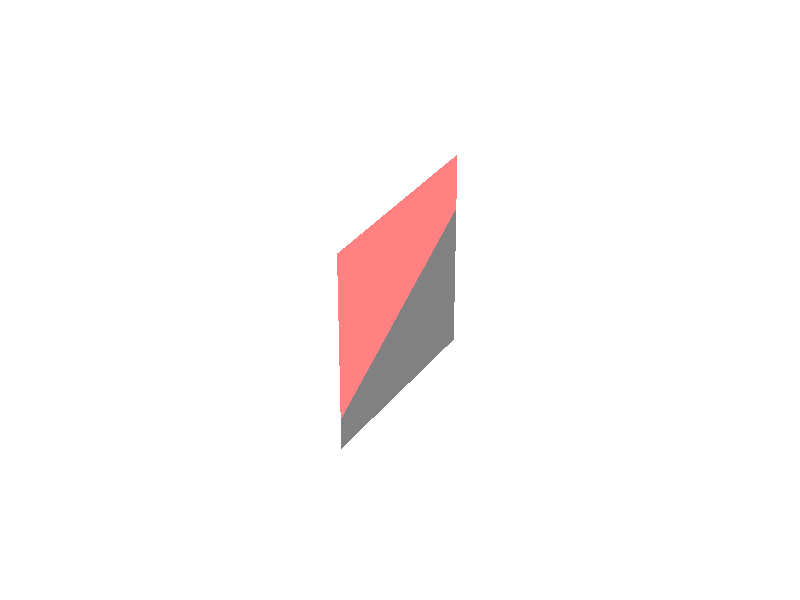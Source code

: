 #version 3.7;
#include "shapes.inc"
background {color rgb<1.000000,1.000000,1.000000>}
camera {
perspective
right x*image_width/image_height
location <3.962000, 4.827000, -5.270000>
look_at <0.500000, 0.500000, 0.500000>
angle 25.000000
sky <0.000000, 1.000000, 0.000000>
}
light_source { <3.962000, 4.827000, -5.270000> rgb<1.000000, 1.000000, 1.000000> shadowless}

global_settings { assumed_gamma 2.2 }
union {

mesh2 {
  vertex_vectors {
    66,
    <0.500000000000,0.993512693542,0.258542166125>,
    <0.500000000000,1.000000000000,0.263337261942>,
    <0.500000000000,1.000000000000,0.256285300219>,
    <0.500000000000,0.531946803488,0.000000000000>,
    <0.500000000000,0.514391669058,0.012710727643>,
    <0.500000000000,0.492965575381,0.000000000000>,
    <0.500000000000,0.277241309764,0.197462897332>,
    <0.500000000000,0.295411287651,0.000000000000>,
    <0.500000000000,0.000000000000,0.157485475663>,
    <0.500000000000,0.000000000000,0.030007283847>,
    <0.500000000000,0.182001533748,0.073384896591>,
    <0.500000000000,0.182001533748,0.000000000000>,
    <0.500000000000,0.269872589807,0.309954316636>,
    <0.500000000000,0.990152723132,0.273592724289>,
    <0.500000000000,0.570076419414,0.402627734945>,
    <0.500000000000,0.740956534951,0.576100734722>,
    <0.500000000000,0.492305036943,0.435621089366>,
    <0.500000000000,0.752702299335,0.000000000000>,
    <0.500000000000,0.487693108530,0.422987318595>,
    <0.500000000000,1.000000000000,0.269826845987>,
    <0.500000000000,0.789756878366,0.557885728192>,
    <0.500000000000,0.763237009044,0.588688445329>,
    <0.500000000000,0.804837595063,0.612191362534>,
    <0.500000000000,0.533993816886,0.018768840962>,
    <0.500000000000,0.483085168619,0.430412177122>,
    <0.500000000000,0.574083508664,0.000000000000>,
    <0.500000000000,0.097007194149,0.212291243335>,
    <0.500000000000,0.481446105841,0.429486162360>,
    <0.500000000000,0.000000000000,0.000000000000>,
    <0.500000000000,1.000000000000,0.556426496070>,
    <0.500000000000,1.000000000000,0.722451488261>,
    <0.500000000000,1.000000000000,0.000000000000>,
    <0.500000000000,0.825437330649,0.000000000000>,
    <0.500000000000,0.709329248792,0.987284370471>,
    <0.500000000000,0.708318751716,1.000000000000>,
    <0.500000000000,0.696507067735,1.000000000000>,
    <0.500000000000,0.631503805463,0.743613347434>,
    <0.500000000000,0.447650855774,1.000000000000>,
    <0.500000000000,0.644247442371,1.000000000000>,
    <0.500000000000,0.260621788962,0.938351310277>,
    <0.500000000000,0.246806333523,1.000000000000>,
    <0.500000000000,0.016701239224,0.675693683003>,
    <0.500000000000,0.011777238453,0.694897049440>,
    <0.500000000000,0.482700258186,0.433357445739>,
    <0.500000000000,0.475405506297,0.447695076793>,
    <0.500000000000,0.327224066342,1.000000000000>,
    <0.500000000000,0.000000000000,0.682056166364>,
    <0.500000000000,0.482470869620,0.430750590520>,
    <0.500000000000,1.000000000000,0.864433280693>,
    <0.500000000000,0.732974321245,0.977811306006>,
    <0.500000000000,0.000000000000,0.651158225800>,
    <0.500000000000,0.046648485648,0.624614700523>,
    <0.500000000000,0.007046606846,0.672529996266>,
    <0.500000000000,0.195723899617,1.000000000000>,
    <0.500000000000,0.000000000000,0.701874513795>,
    <0.500000000000,1.000000000000,1.000000000000>,
    <0.500000000000,0.732974321245,1.000000000000>,
    <0.500000000000,0.225707181871,0.358994273301>,
    <0.500000000000,0.000000000000,0.311140560956>,
    <0.500000000000,0.436841806195,0.454642650829>,
    <0.500000000000,0.480380315365,0.430805240936>,
    <0.500000000000,0.480840154516,0.431968372390>,
    <0.500000000000,0.482800934180,0.431270778901>,
    <0.500000000000,0.482111467164,0.431255895101>,
    <0.500000000000,0.699631439994,0.973629560985>,
    <0.500000000000,0.000000000000,1.000000000000> 
  }
  texture_list {
    99,
    texture{pigment{rgb<0.501960784314,0.501960784314,0.501960784314>} finish {ambient 0.600000 diffuse 0.600000 reflection 0.000000}}
    texture{pigment{rgb<0.501960784314,0.501960784314,0.501960784314>} finish {ambient 0.600000 diffuse 0.600000 reflection 0.000000}}
    texture{pigment{rgb<0.501960784314,0.501960784314,0.501960784314>} finish {ambient 0.600000 diffuse 0.600000 reflection 0.000000}}
    texture{pigment{rgb<0.501960784314,0.501960784314,0.501960784314>} finish {ambient 0.600000 diffuse 0.600000 reflection 0.000000}}
    texture{pigment{rgb<0.501960784314,0.501960784314,0.501960784314>} finish {ambient 0.600000 diffuse 0.600000 reflection 0.000000}}
    texture{pigment{rgb<0.501960784314,0.501960784314,0.501960784314>} finish {ambient 0.600000 diffuse 0.600000 reflection 0.000000}}
    texture{pigment{rgb<0.501960784314,0.501960784314,0.501960784314>} finish {ambient 0.600000 diffuse 0.600000 reflection 0.000000}}
    texture{pigment{rgb<0.501960784314,0.501960784314,0.501960784314>} finish {ambient 0.600000 diffuse 0.600000 reflection 0.000000}}
    texture{pigment{rgb<0.501960784314,0.501960784314,0.501960784314>} finish {ambient 0.600000 diffuse 0.600000 reflection 0.000000}}
    texture{pigment{rgb<0.501960784314,0.501960784314,0.501960784314>} finish {ambient 0.600000 diffuse 0.600000 reflection 0.000000}}
    texture{pigment{rgb<0.501960784314,0.501960784314,0.501960784314>} finish {ambient 0.600000 diffuse 0.600000 reflection 0.000000}}
    texture{pigment{rgb<0.501960784314,0.501960784314,0.501960784314>} finish {ambient 0.600000 diffuse 0.600000 reflection 0.000000}}
    texture{pigment{rgb<0.501960784314,0.501960784314,0.501960784314>} finish {ambient 0.600000 diffuse 0.600000 reflection 0.000000}}
    texture{pigment{rgb<0.501960784314,0.501960784314,0.501960784314>} finish {ambient 0.600000 diffuse 0.600000 reflection 0.000000}}
    texture{pigment{rgb<0.501960784314,0.501960784314,0.501960784314>} finish {ambient 0.600000 diffuse 0.600000 reflection 0.000000}}
    texture{pigment{rgb<0.501960784314,0.501960784314,0.501960784314>} finish {ambient 0.600000 diffuse 0.600000 reflection 0.000000}}
    texture{pigment{rgb<0.501960784314,0.501960784314,0.501960784314>} finish {ambient 0.600000 diffuse 0.600000 reflection 0.000000}}
    texture{pigment{rgb<0.501960784314,0.501960784314,0.501960784314>} finish {ambient 0.600000 diffuse 0.600000 reflection 0.000000}}
    texture{pigment{rgb<0.501960784314,0.501960784314,0.501960784314>} finish {ambient 0.600000 diffuse 0.600000 reflection 0.000000}}
    texture{pigment{rgb<0.501960784314,0.501960784314,0.501960784314>} finish {ambient 0.600000 diffuse 0.600000 reflection 0.000000}}
    texture{pigment{rgb<0.501960784314,0.501960784314,0.501960784314>} finish {ambient 0.600000 diffuse 0.600000 reflection 0.000000}}
    texture{pigment{rgb<0.501960784314,0.501960784314,0.501960784314>} finish {ambient 0.600000 diffuse 0.600000 reflection 0.000000}}
    texture{pigment{rgb<0.501960784314,0.501960784314,0.501960784314>} finish {ambient 0.600000 diffuse 0.600000 reflection 0.000000}}
    texture{pigment{rgb<0.501960784314,0.501960784314,0.501960784314>} finish {ambient 0.600000 diffuse 0.600000 reflection 0.000000}}
    texture{pigment{rgb<0.501960784314,0.501960784314,0.501960784314>} finish {ambient 0.600000 diffuse 0.600000 reflection 0.000000}}
    texture{pigment{rgb<0.501960784314,0.501960784314,0.501960784314>} finish {ambient 0.600000 diffuse 0.600000 reflection 0.000000}}
    texture{pigment{rgb<0.501960784314,0.501960784314,0.501960784314>} finish {ambient 0.600000 diffuse 0.600000 reflection 0.000000}}
    texture{pigment{rgb<0.501960784314,0.501960784314,0.501960784314>} finish {ambient 0.600000 diffuse 0.600000 reflection 0.000000}}
    texture{pigment{rgb<0.501960784314,0.501960784314,0.501960784314>} finish {ambient 0.600000 diffuse 0.600000 reflection 0.000000}}
    texture{pigment{rgb<0.501960784314,0.501960784314,0.501960784314>} finish {ambient 0.600000 diffuse 0.600000 reflection 0.000000}}
    texture{pigment{rgb<0.501960784314,0.501960784314,0.501960784314>} finish {ambient 0.600000 diffuse 0.600000 reflection 0.000000}}
    texture{pigment{rgb<0.501960784314,0.501960784314,0.501960784314>} finish {ambient 0.600000 diffuse 0.600000 reflection 0.000000}}
    texture{pigment{rgb<0.501960784314,0.501960784314,0.501960784314>} finish {ambient 0.600000 diffuse 0.600000 reflection 0.000000}}
    texture{pigment{rgb<0.501960784314,0.501960784314,0.501960784314>} finish {ambient 0.600000 diffuse 0.600000 reflection 0.000000}}
    texture{pigment{rgb<0.501960784314,0.501960784314,0.501960784314>} finish {ambient 0.600000 diffuse 0.600000 reflection 0.000000}}
    texture{pigment{rgb<0.501960784314,0.501960784314,0.501960784314>} finish {ambient 0.600000 diffuse 0.600000 reflection 0.000000}}
    texture{pigment{rgb<0.501960784314,0.501960784314,0.501960784314>} finish {ambient 0.600000 diffuse 0.600000 reflection 0.000000}}
    texture{pigment{rgb<0.501960784314,0.501960784314,0.501960784314>} finish {ambient 0.600000 diffuse 0.600000 reflection 0.000000}}
    texture{pigment{rgb<0.501960784314,0.501960784314,0.501960784314>} finish {ambient 0.600000 diffuse 0.600000 reflection 0.000000}}
    texture{pigment{rgb<0.501960784314,0.501960784314,0.501960784314>} finish {ambient 0.600000 diffuse 0.600000 reflection 0.000000}}
    texture{pigment{rgb<1.000000000000,0.501960784314,0.501960784314>} finish {ambient 0.600000 diffuse 0.600000 reflection 0.000000}}
    texture{pigment{rgb<1.000000000000,0.501960784314,0.501960784314>} finish {ambient 0.600000 diffuse 0.600000 reflection 0.000000}}
    texture{pigment{rgb<1.000000000000,0.501960784314,0.501960784314>} finish {ambient 0.600000 diffuse 0.600000 reflection 0.000000}}
    texture{pigment{rgb<1.000000000000,0.501960784314,0.501960784314>} finish {ambient 0.600000 diffuse 0.600000 reflection 0.000000}}
    texture{pigment{rgb<1.000000000000,0.501960784314,0.501960784314>} finish {ambient 0.600000 diffuse 0.600000 reflection 0.000000}}
    texture{pigment{rgb<1.000000000000,0.501960784314,0.501960784314>} finish {ambient 0.600000 diffuse 0.600000 reflection 0.000000}}
    texture{pigment{rgb<1.000000000000,0.501960784314,0.501960784314>} finish {ambient 0.600000 diffuse 0.600000 reflection 0.000000}}
    texture{pigment{rgb<1.000000000000,0.501960784314,0.501960784314>} finish {ambient 0.600000 diffuse 0.600000 reflection 0.000000}}
    texture{pigment{rgb<1.000000000000,0.501960784314,0.501960784314>} finish {ambient 0.600000 diffuse 0.600000 reflection 0.000000}}
    texture{pigment{rgb<1.000000000000,0.501960784314,0.501960784314>} finish {ambient 0.600000 diffuse 0.600000 reflection 0.000000}}
    texture{pigment{rgb<1.000000000000,0.501960784314,0.501960784314>} finish {ambient 0.600000 diffuse 0.600000 reflection 0.000000}}
    texture{pigment{rgb<1.000000000000,0.501960784314,0.501960784314>} finish {ambient 0.600000 diffuse 0.600000 reflection 0.000000}}
    texture{pigment{rgb<1.000000000000,0.501960784314,0.501960784314>} finish {ambient 0.600000 diffuse 0.600000 reflection 0.000000}}
    texture{pigment{rgb<1.000000000000,0.501960784314,0.501960784314>} finish {ambient 0.600000 diffuse 0.600000 reflection 0.000000}}
    texture{pigment{rgb<1.000000000000,0.501960784314,0.501960784314>} finish {ambient 0.600000 diffuse 0.600000 reflection 0.000000}}
    texture{pigment{rgb<1.000000000000,0.501960784314,0.501960784314>} finish {ambient 0.600000 diffuse 0.600000 reflection 0.000000}}
    texture{pigment{rgb<1.000000000000,0.501960784314,0.501960784314>} finish {ambient 0.600000 diffuse 0.600000 reflection 0.000000}}
    texture{pigment{rgb<1.000000000000,0.501960784314,0.501960784314>} finish {ambient 0.600000 diffuse 0.600000 reflection 0.000000}}
    texture{pigment{rgb<1.000000000000,0.501960784314,0.501960784314>} finish {ambient 0.600000 diffuse 0.600000 reflection 0.000000}}
    texture{pigment{rgb<1.000000000000,0.501960784314,0.501960784314>} finish {ambient 0.600000 diffuse 0.600000 reflection 0.000000}}
    texture{pigment{rgb<1.000000000000,0.501960784314,0.501960784314>} finish {ambient 0.600000 diffuse 0.600000 reflection 0.000000}}
    texture{pigment{rgb<1.000000000000,0.501960784314,0.501960784314>} finish {ambient 0.600000 diffuse 0.600000 reflection 0.000000}}
    texture{pigment{rgb<1.000000000000,0.501960784314,0.501960784314>} finish {ambient 0.600000 diffuse 0.600000 reflection 0.000000}}
    texture{pigment{rgb<1.000000000000,0.501960784314,0.501960784314>} finish {ambient 0.600000 diffuse 0.600000 reflection 0.000000}}
    texture{pigment{rgb<1.000000000000,0.501960784314,0.501960784314>} finish {ambient 0.600000 diffuse 0.600000 reflection 0.000000}}
    texture{pigment{rgb<1.000000000000,0.501960784314,0.501960784314>} finish {ambient 0.600000 diffuse 0.600000 reflection 0.000000}}
    texture{pigment{rgb<1.000000000000,0.501960784314,0.501960784314>} finish {ambient 0.600000 diffuse 0.600000 reflection 0.000000}}
    texture{pigment{rgb<1.000000000000,0.501960784314,0.501960784314>} finish {ambient 0.600000 diffuse 0.600000 reflection 0.000000}}
    texture{pigment{rgb<1.000000000000,0.501960784314,0.501960784314>} finish {ambient 0.600000 diffuse 0.600000 reflection 0.000000}}
    texture{pigment{rgb<1.000000000000,0.501960784314,0.501960784314>} finish {ambient 0.600000 diffuse 0.600000 reflection 0.000000}}
    texture{pigment{rgb<1.000000000000,0.501960784314,0.501960784314>} finish {ambient 0.600000 diffuse 0.600000 reflection 0.000000}}
    texture{pigment{rgb<1.000000000000,0.501960784314,0.501960784314>} finish {ambient 0.600000 diffuse 0.600000 reflection 0.000000}}
    texture{pigment{rgb<1.000000000000,0.501960784314,0.501960784314>} finish {ambient 0.600000 diffuse 0.600000 reflection 0.000000}}
    texture{pigment{rgb<1.000000000000,0.501960784314,0.501960784314>} finish {ambient 0.600000 diffuse 0.600000 reflection 0.000000}}
    texture{pigment{rgb<1.000000000000,0.501960784314,0.501960784314>} finish {ambient 0.600000 diffuse 0.600000 reflection 0.000000}}
    texture{pigment{rgb<1.000000000000,0.501960784314,0.501960784314>} finish {ambient 0.600000 diffuse 0.600000 reflection 0.000000}}
    texture{pigment{rgb<1.000000000000,0.501960784314,0.501960784314>} finish {ambient 0.600000 diffuse 0.600000 reflection 0.000000}}
    texture{pigment{rgb<1.000000000000,0.501960784314,0.501960784314>} finish {ambient 0.600000 diffuse 0.600000 reflection 0.000000}}
    texture{pigment{rgb<1.000000000000,0.501960784314,0.501960784314>} finish {ambient 0.600000 diffuse 0.600000 reflection 0.000000}}
    texture{pigment{rgb<1.000000000000,0.501960784314,0.501960784314>} finish {ambient 0.600000 diffuse 0.600000 reflection 0.000000}}
    texture{pigment{rgb<1.000000000000,0.501960784314,0.501960784314>} finish {ambient 0.600000 diffuse 0.600000 reflection 0.000000}}
    texture{pigment{rgb<1.000000000000,0.501960784314,0.501960784314>} finish {ambient 0.600000 diffuse 0.600000 reflection 0.000000}}
    texture{pigment{rgb<1.000000000000,0.501960784314,0.501960784314>} finish {ambient 0.600000 diffuse 0.600000 reflection 0.000000}}
    texture{pigment{rgb<1.000000000000,0.501960784314,0.501960784314>} finish {ambient 0.600000 diffuse 0.600000 reflection 0.000000}}
    texture{pigment{rgb<1.000000000000,0.501960784314,0.501960784314>} finish {ambient 0.600000 diffuse 0.600000 reflection 0.000000}}
    texture{pigment{rgb<1.000000000000,0.501960784314,0.501960784314>} finish {ambient 0.600000 diffuse 0.600000 reflection 0.000000}}
    texture{pigment{rgb<1.000000000000,0.501960784314,0.501960784314>} finish {ambient 0.600000 diffuse 0.600000 reflection 0.000000}}
    texture{pigment{rgb<1.000000000000,0.501960784314,0.501960784314>} finish {ambient 0.600000 diffuse 0.600000 reflection 0.000000}}
    texture{pigment{rgb<1.000000000000,0.501960784314,0.501960784314>} finish {ambient 0.600000 diffuse 0.600000 reflection 0.000000}}
    texture{pigment{rgb<1.000000000000,0.501960784314,0.501960784314>} finish {ambient 0.600000 diffuse 0.600000 reflection 0.000000}}
    texture{pigment{rgb<1.000000000000,0.501960784314,0.501960784314>} finish {ambient 0.600000 diffuse 0.600000 reflection 0.000000}}
    texture{pigment{rgb<1.000000000000,0.501960784314,0.501960784314>} finish {ambient 0.600000 diffuse 0.600000 reflection 0.000000}}
    texture{pigment{rgb<1.000000000000,0.501960784314,0.501960784314>} finish {ambient 0.600000 diffuse 0.600000 reflection 0.000000}}
    texture{pigment{rgb<1.000000000000,0.501960784314,0.501960784314>} finish {ambient 0.600000 diffuse 0.600000 reflection 0.000000}}
    texture{pigment{rgb<1.000000000000,0.501960784314,0.501960784314>} finish {ambient 0.600000 diffuse 0.600000 reflection 0.000000}}
    texture{pigment{rgb<1.000000000000,0.501960784314,0.501960784314>} finish {ambient 0.600000 diffuse 0.600000 reflection 0.000000}}
    texture{pigment{rgb<1.000000000000,0.501960784314,0.501960784314>} finish {ambient 0.600000 diffuse 0.600000 reflection 0.000000}}
    texture{pigment{rgb<1.000000000000,0.501960784314,0.501960784314>} finish {ambient 0.600000 diffuse 0.600000 reflection 0.000000}}
    texture{pigment{rgb<1.000000000000,0.501960784314,0.501960784314>} finish {ambient 0.600000 diffuse 0.600000 reflection 0.000000}}
  }
  face_indices {
    99,
    <0,1,2>,0,
    <3,4,5>,1,
    <6,5,7>,2,
    <8,9,10>,3,
    <10,9,11>,4,
    <10,7,11>,5,
    <4,12,5>,6,
    <5,12,6>,7,
    <0,13,1>,8,
    <13,14,15>,9,
    <15,14,16>,10,
    <0,14,17>,11,
    <17,14,18>,12,
    <13,19,15>,13,
    <15,19,20>,14,
    <21,20,22>,15,
    <23,24,25>,16,
    <25,24,18>,17,
    <3,25,23>,18,
    <17,25,18>,19,
    <26,8,10>,20,
    <4,27,23>,21,
    <23,27,24>,22,
    <4,27,12>,23,
    <9,28,11>,24,
    <10,6,7>,25,
    <29,30,20>,26,
    <20,30,22>,27,
    <29,19,20>,28,
    <14,16,24>,29,
    <13,19,1>,30,
    <12,26,6>,31,
    <6,26,10>,32,
    <31,2,32>,33,
    <0,2,17>,34,
    <17,2,32>,35,
    <3,4,23>,36,
    <14,24,18>,37,
    <13,0,14>,38,
    <15,21,20>,39,
    <33,34,35>,40,
    <36,37,38>,41,
    <39,40,41>,42,
    <41,40,42>,43,
    <43,37,44>,44,
    <44,37,45>,45,
    <41,46,42>,46,
    <16,36,43>,47,
    <43,36,37>,48,
    <47,24,27>,49,
    <48,49,30>,50,
    <21,22,33>,51,
    <33,22,49>,52,
    <50,51,52>,53,
    <40,53,42>,54,
    <42,53,54>,55,
    <39,40,45>,56,
    <55,48,56>,57,
    <56,48,49>,58,
    <39,44,45>,59,
    <57,58,12>,60,
    <12,58,26>,61,
    <59,60,61>,62,
    <47,62,24>,63,
    <36,16,15>,64,
    <42,46,54>,65,
    <50,52,46>,66,
    <49,33,34>,67,
    <63,47,62>,68,
    <47,60,27>,69,
    <38,35,64>,70,
    <49,22,30>,71,
    <58,57,50>,72,
    <50,57,51>,73,
    <56,49,34>,74,
    <51,41,59>,75,
    <8,58,26>,76,
    <33,64,21>,77,
    <21,64,15>,78,
    <36,15,38>,79,
    <38,15,64>,80,
    <41,52,46>,81,
    <62,16,24>,82,
    <47,63,60>,83,
    <39,44,41>,84,
    <41,44,59>,85,
    <53,54,65>,86,
    <33,35,64>,87,
    <43,63,62>,88,
    <63,60,61>,89,
    <60,57,27>,90,
    <27,57,12>,91,
    <41,51,52>,92,
    <59,51,60>,93,
    <60,51,57>,94,
    <16,43,62>,95,
    <44,59,61>,96,
    <61,43,63>,97,
    <61,43,44>,98 
  }
}
rotate<-90,  0,  0>
scale <  1,  1, -1>
}
